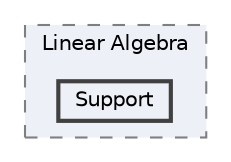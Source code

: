digraph "C:/GIT 2/numerics/.NET 8.0/Numerics/Mathematics/Linear Algebra/Support"
{
 // LATEX_PDF_SIZE
  bgcolor="transparent";
  edge [fontname=Helvetica,fontsize=10,labelfontname=Helvetica,labelfontsize=10];
  node [fontname=Helvetica,fontsize=10,shape=box,height=0.2,width=0.4];
  compound=true
  subgraph clusterdir_de6436d86475c32cbbc92fd448f0ae11 {
    graph [ bgcolor="#edf0f7", pencolor="grey50", label="Linear Algebra", fontname=Helvetica,fontsize=10 style="filled,dashed", URL="dir_de6436d86475c32cbbc92fd448f0ae11.html",tooltip=""]
  dir_42ed55f4e7bc86c49e1bab13ceab46ea [label="Support", fillcolor="#edf0f7", color="grey25", style="filled,bold", URL="dir_42ed55f4e7bc86c49e1bab13ceab46ea.html",tooltip=""];
  }
}
